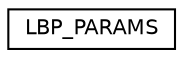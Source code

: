 digraph "Graphical Class Hierarchy"
{
  edge [fontname="Helvetica",fontsize="10",labelfontname="Helvetica",labelfontsize="10"];
  node [fontname="Helvetica",fontsize="10",shape=record];
  rankdir="LR";
  Node1 [label="LBP_PARAMS",height=0.2,width=0.4,color="black", fillcolor="white", style="filled",URL="$struct_l_b_p___p_a_r_a_m_s.html"];
}
